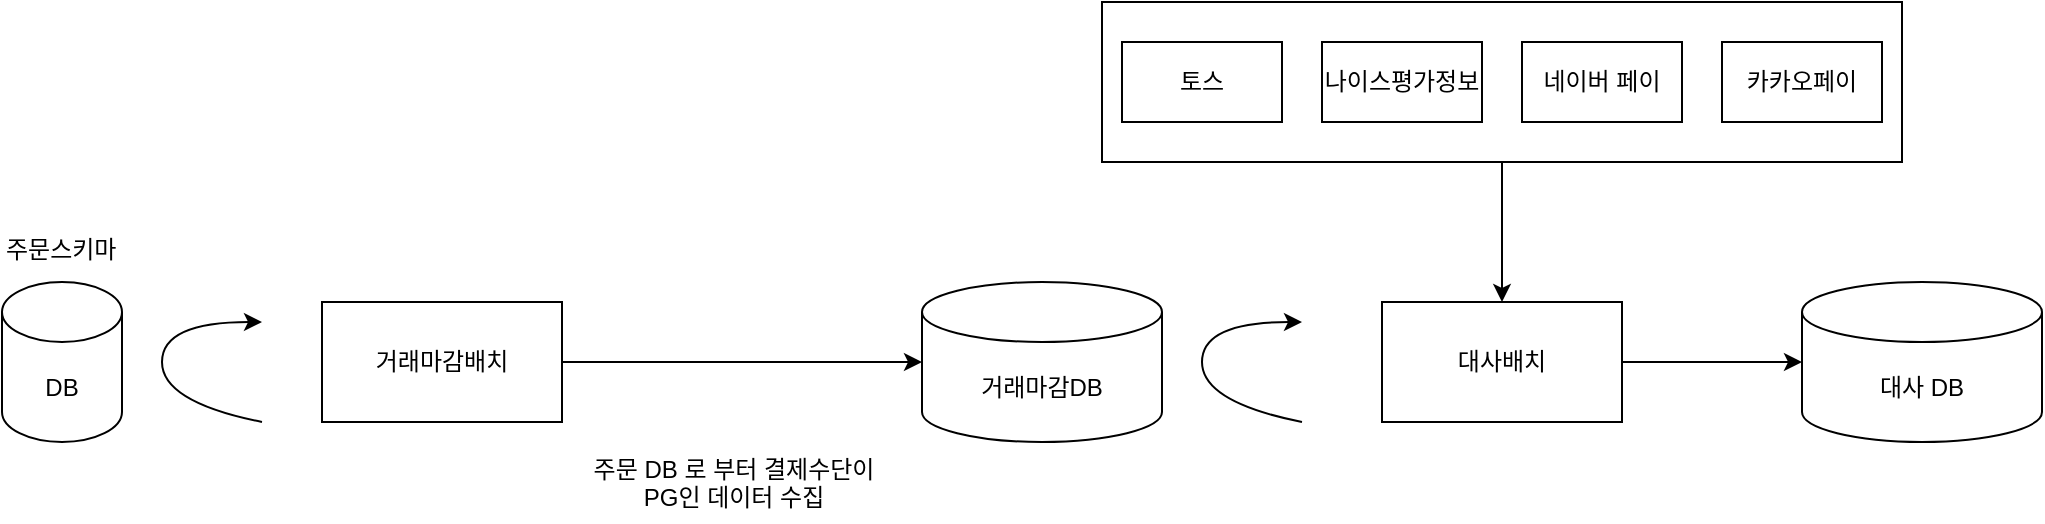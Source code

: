 <mxfile version="26.0.8">
  <diagram name="페이지-1" id="YBuTaTdn4G9a9hjZ0l4r">
    <mxGraphModel dx="2528" dy="1175" grid="1" gridSize="10" guides="1" tooltips="1" connect="1" arrows="1" fold="1" page="1" pageScale="1" pageWidth="827" pageHeight="1169" math="0" shadow="0">
      <root>
        <mxCell id="0" />
        <mxCell id="1" parent="0" />
        <mxCell id="yZ-H9fM-TBWwMjj3-lVv-23" value="" style="edgeStyle=orthogonalEdgeStyle;rounded=0;orthogonalLoop=1;jettySize=auto;html=1;" edge="1" parent="1" source="yZ-H9fM-TBWwMjj3-lVv-22" target="yZ-H9fM-TBWwMjj3-lVv-16">
          <mxGeometry relative="1" as="geometry" />
        </mxCell>
        <mxCell id="yZ-H9fM-TBWwMjj3-lVv-22" value="" style="rounded=0;whiteSpace=wrap;html=1;" vertex="1" parent="1">
          <mxGeometry x="640" y="140" width="400" height="80" as="geometry" />
        </mxCell>
        <mxCell id="yZ-H9fM-TBWwMjj3-lVv-1" value="DB" style="shape=cylinder3;whiteSpace=wrap;html=1;boundedLbl=1;backgroundOutline=1;size=15;" vertex="1" parent="1">
          <mxGeometry x="90" y="280" width="60" height="80" as="geometry" />
        </mxCell>
        <mxCell id="yZ-H9fM-TBWwMjj3-lVv-2" value="&lt;div style=&quot;text-align: center;&quot;&gt;&lt;span style=&quot;background-color: transparent; color: light-dark(rgb(0, 0, 0), rgb(255, 255, 255));&quot;&gt;주문스키마&lt;/span&gt;&lt;/div&gt;" style="text;whiteSpace=wrap;html=1;" vertex="1" parent="1">
          <mxGeometry x="90" y="250" width="60" height="20" as="geometry" />
        </mxCell>
        <mxCell id="yZ-H9fM-TBWwMjj3-lVv-3" value="" style="curved=1;endArrow=classic;html=1;rounded=0;" edge="1" parent="1">
          <mxGeometry width="50" height="50" relative="1" as="geometry">
            <mxPoint x="220" y="350" as="sourcePoint" />
            <mxPoint x="220" y="300" as="targetPoint" />
            <Array as="points">
              <mxPoint x="220" y="350" />
              <mxPoint x="170" y="340" />
              <mxPoint x="170" y="300" />
            </Array>
          </mxGeometry>
        </mxCell>
        <mxCell id="yZ-H9fM-TBWwMjj3-lVv-12" value="" style="edgeStyle=orthogonalEdgeStyle;rounded=0;orthogonalLoop=1;jettySize=auto;html=1;entryX=0;entryY=0.5;entryDx=0;entryDy=0;entryPerimeter=0;" edge="1" parent="1" source="yZ-H9fM-TBWwMjj3-lVv-7" target="yZ-H9fM-TBWwMjj3-lVv-8">
          <mxGeometry relative="1" as="geometry">
            <mxPoint x="450" y="320" as="targetPoint" />
          </mxGeometry>
        </mxCell>
        <mxCell id="yZ-H9fM-TBWwMjj3-lVv-7" value="거래마감배치" style="rounded=0;whiteSpace=wrap;html=1;" vertex="1" parent="1">
          <mxGeometry x="250" y="290" width="120" height="60" as="geometry" />
        </mxCell>
        <mxCell id="yZ-H9fM-TBWwMjj3-lVv-8" value="거래마감DB" style="shape=cylinder3;whiteSpace=wrap;html=1;boundedLbl=1;backgroundOutline=1;size=15;" vertex="1" parent="1">
          <mxGeometry x="550" y="280" width="120" height="80" as="geometry" />
        </mxCell>
        <mxCell id="yZ-H9fM-TBWwMjj3-lVv-14" value="&lt;div style=&quot;text-align: center;&quot;&gt;&lt;span style=&quot;background-color: transparent; color: light-dark(rgb(0, 0, 0), rgb(255, 255, 255));&quot;&gt;주문 DB 로 부터 결제수단이 PG인 데이터 수집&lt;/span&gt;&lt;/div&gt;" style="text;whiteSpace=wrap;html=1;" vertex="1" parent="1">
          <mxGeometry x="380" y="360" width="150" height="40" as="geometry" />
        </mxCell>
        <mxCell id="yZ-H9fM-TBWwMjj3-lVv-15" value="" style="curved=1;endArrow=classic;html=1;rounded=0;" edge="1" parent="1">
          <mxGeometry width="50" height="50" relative="1" as="geometry">
            <mxPoint x="740" y="350" as="sourcePoint" />
            <mxPoint x="740" y="300" as="targetPoint" />
            <Array as="points">
              <mxPoint x="740" y="350" />
              <mxPoint x="690" y="340" />
              <mxPoint x="690" y="300" />
            </Array>
          </mxGeometry>
        </mxCell>
        <mxCell id="yZ-H9fM-TBWwMjj3-lVv-25" value="" style="edgeStyle=orthogonalEdgeStyle;rounded=0;orthogonalLoop=1;jettySize=auto;html=1;" edge="1" parent="1" source="yZ-H9fM-TBWwMjj3-lVv-16" target="yZ-H9fM-TBWwMjj3-lVv-24">
          <mxGeometry relative="1" as="geometry" />
        </mxCell>
        <mxCell id="yZ-H9fM-TBWwMjj3-lVv-16" value="대사배치" style="rounded=0;whiteSpace=wrap;html=1;" vertex="1" parent="1">
          <mxGeometry x="780" y="290" width="120" height="60" as="geometry" />
        </mxCell>
        <mxCell id="yZ-H9fM-TBWwMjj3-lVv-17" value="토스" style="rounded=0;whiteSpace=wrap;html=1;" vertex="1" parent="1">
          <mxGeometry x="650" y="160" width="80" height="40" as="geometry" />
        </mxCell>
        <mxCell id="yZ-H9fM-TBWwMjj3-lVv-18" value="나이스평가정보" style="rounded=0;whiteSpace=wrap;html=1;" vertex="1" parent="1">
          <mxGeometry x="750" y="160" width="80" height="40" as="geometry" />
        </mxCell>
        <mxCell id="yZ-H9fM-TBWwMjj3-lVv-20" value="네이버 페이" style="rounded=0;whiteSpace=wrap;html=1;" vertex="1" parent="1">
          <mxGeometry x="850" y="160" width="80" height="40" as="geometry" />
        </mxCell>
        <mxCell id="yZ-H9fM-TBWwMjj3-lVv-21" value="카카오페이" style="rounded=0;whiteSpace=wrap;html=1;" vertex="1" parent="1">
          <mxGeometry x="950" y="160" width="80" height="40" as="geometry" />
        </mxCell>
        <mxCell id="yZ-H9fM-TBWwMjj3-lVv-24" value="대사 DB" style="shape=cylinder3;whiteSpace=wrap;html=1;boundedLbl=1;backgroundOutline=1;size=15;" vertex="1" parent="1">
          <mxGeometry x="990" y="280" width="120" height="80" as="geometry" />
        </mxCell>
      </root>
    </mxGraphModel>
  </diagram>
</mxfile>
